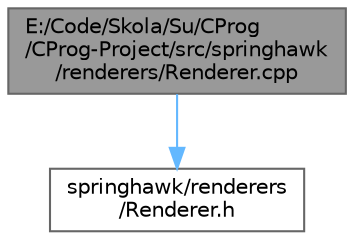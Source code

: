 digraph "E:/Code/Skola/Su/CProg/CProg-Project/src/springhawk/renderers/Renderer.cpp"
{
 // LATEX_PDF_SIZE
  bgcolor="transparent";
  edge [fontname=Helvetica,fontsize=10,labelfontname=Helvetica,labelfontsize=10];
  node [fontname=Helvetica,fontsize=10,shape=box,height=0.2,width=0.4];
  Node1 [id="Node000001",label="E:/Code/Skola/Su/CProg\l/CProg-Project/src/springhawk\l/renderers/Renderer.cpp",height=0.2,width=0.4,color="gray40", fillcolor="grey60", style="filled", fontcolor="black",tooltip=" "];
  Node1 -> Node2 [id="edge2_Node000001_Node000002",color="steelblue1",style="solid",tooltip=" "];
  Node2 [id="Node000002",label="springhawk/renderers\l/Renderer.h",height=0.2,width=0.4,color="grey40", fillcolor="white", style="filled",URL="$_renderer_8h.html",tooltip=" "];
}
